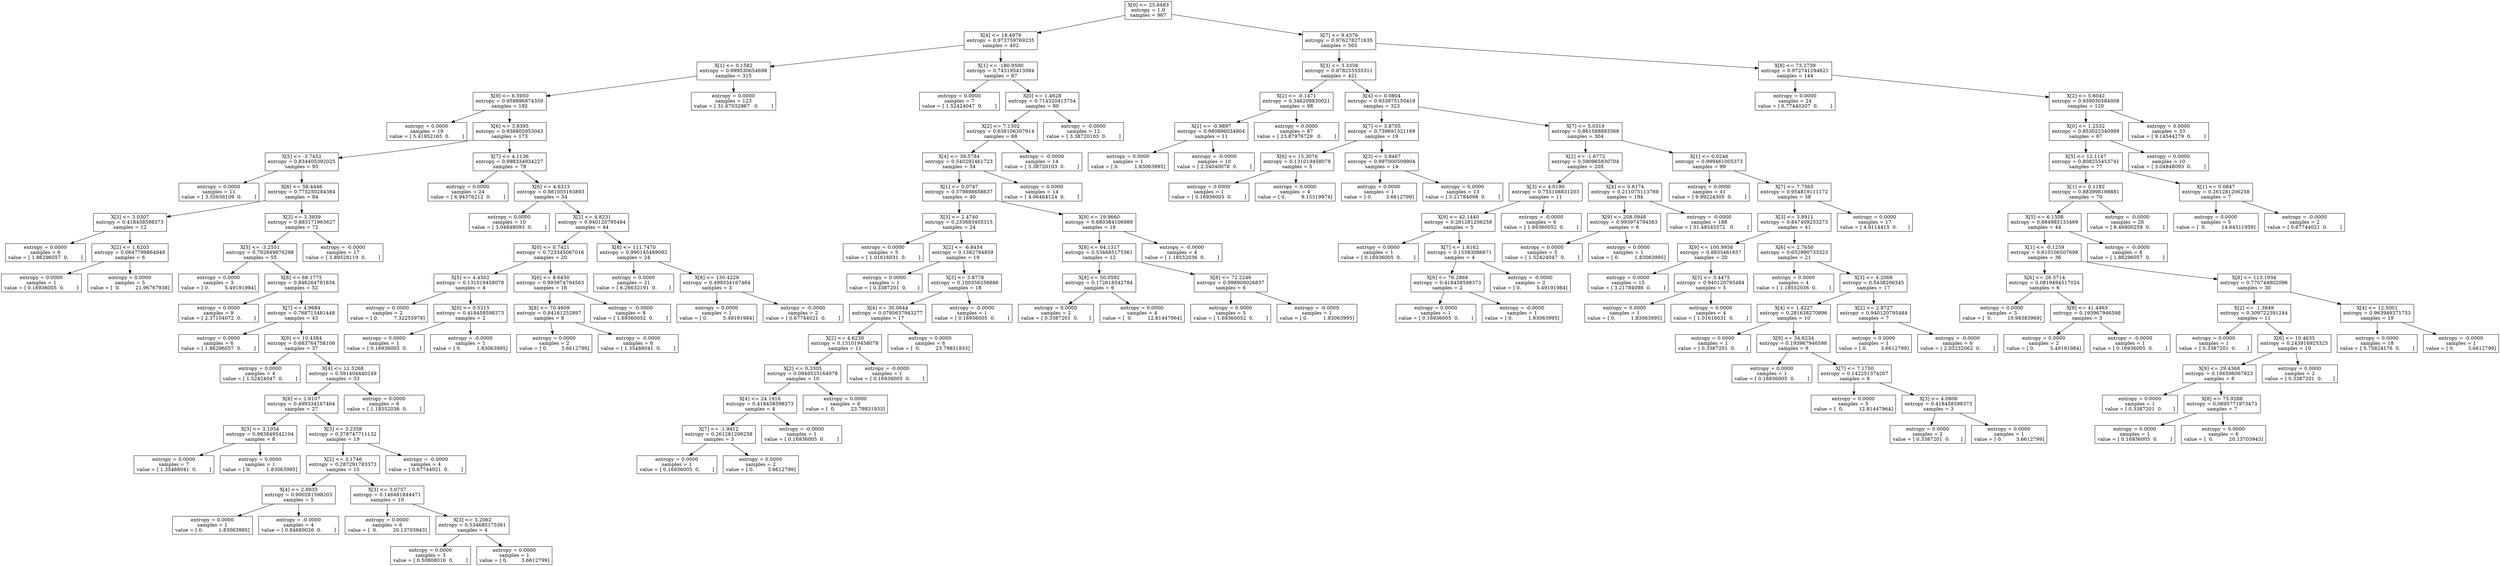digraph Tree {
0 [label="X[9] <= 25.6483\nentropy = 1.0\nsamples = 967", shape="box"] ;
1 [label="X[4] <= 18.4979\nentropy = 0.973759769235\nsamples = 402", shape="box"] ;
0 -> 1 ;
2 [label="X[1] <= 0.1582\nentropy = 0.999530654698\nsamples = 315", shape="box"] ;
1 -> 2 ;
3 [label="X[9] <= 6.5950\nentropy = 0.959896874359\nsamples = 192", shape="box"] ;
2 -> 3 ;
4 [label="entropy = 0.0000\nsamples = 19\nvalue = [ 5.41952165  0.        ]", shape="box"] ;
3 -> 4 ;
5 [label="X[6] <= 3.9395\nentropy = 0.936805953043\nsamples = 173", shape="box"] ;
3 -> 5 ;
6 [label="X[5] <= -3.7452\nentropy = 0.834405392025\nsamples = 95", shape="box"] ;
5 -> 6 ;
7 [label="entropy = 0.0000\nsamples = 11\nvalue = [ 3.55656109  0.        ]", shape="box"] ;
6 -> 7 ;
8 [label="X[8] <= 58.4446\nentropy = 0.775250284384\nsamples = 84", shape="box"] ;
6 -> 8 ;
9 [label="X[3] <= 3.0307\nentropy = 0.418458598373\nsamples = 12", shape="box"] ;
8 -> 9 ;
10 [label="entropy = 0.0000\nsamples = 6\nvalue = [ 1.86296057  0.        ]", shape="box"] ;
9 -> 10 ;
11 [label="X[2] <= 1.6203\nentropy = 0.0647799864948\nsamples = 6", shape="box"] ;
9 -> 11 ;
12 [label="entropy = 0.0000\nsamples = 1\nvalue = [ 0.16936005  0.        ]", shape="box"] ;
11 -> 12 ;
13 [label="entropy = 0.0000\nsamples = 5\nvalue = [  0.          21.96767938]", shape="box"] ;
11 -> 13 ;
14 [label="X[3] <= 3.3939\nentropy = 0.883171963627\nsamples = 72", shape="box"] ;
8 -> 14 ;
15 [label="X[5] <= -3.2551\nentropy = 0.792849876298\nsamples = 55", shape="box"] ;
14 -> 15 ;
16 [label="entropy = 0.0000\nsamples = 3\nvalue = [ 0.          5.49191984]", shape="box"] ;
15 -> 16 ;
17 [label="X[8] <= 68.1775\nentropy = 0.846264781834\nsamples = 52", shape="box"] ;
15 -> 17 ;
18 [label="entropy = 0.0000\nsamples = 9\nvalue = [ 2.37104072  0.        ]", shape="box"] ;
17 -> 18 ;
19 [label="X[7] <= 4.9684\nentropy = 0.768715481448\nsamples = 43", shape="box"] ;
17 -> 19 ;
20 [label="entropy = 0.0000\nsamples = 6\nvalue = [ 1.86296057  0.        ]", shape="box"] ;
19 -> 20 ;
21 [label="X[9] <= 10.4384\nentropy = 0.683764758106\nsamples = 37", shape="box"] ;
19 -> 21 ;
22 [label="entropy = 0.0000\nsamples = 4\nvalue = [ 1.52424047  0.        ]", shape="box"] ;
21 -> 22 ;
23 [label="X[4] <= 11.5268\nentropy = 0.591404440249\nsamples = 33", shape="box"] ;
21 -> 23 ;
24 [label="X[6] <= 1.6107\nentropy = 0.499334167464\nsamples = 27", shape="box"] ;
23 -> 24 ;
25 [label="X[3] <= 3.1054\nentropy = 0.983849542104\nsamples = 8", shape="box"] ;
24 -> 25 ;
26 [label="entropy = 0.0000\nsamples = 7\nvalue = [ 1.35488041  0.        ]", shape="box"] ;
25 -> 26 ;
27 [label="entropy = 0.0000\nsamples = 1\nvalue = [ 0.          1.83063995]", shape="box"] ;
25 -> 27 ;
28 [label="X[3] <= 3.2358\nentropy = 0.378747711132\nsamples = 19", shape="box"] ;
24 -> 28 ;
29 [label="X[2] <= 3.1746\nentropy = 0.287291783373\nsamples = 15", shape="box"] ;
28 -> 29 ;
30 [label="X[4] <= 2.8935\nentropy = 0.900281598203\nsamples = 5", shape="box"] ;
29 -> 30 ;
31 [label="entropy = 0.0000\nsamples = 1\nvalue = [ 0.          1.83063995]", shape="box"] ;
30 -> 31 ;
32 [label="entropy = -0.0000\nsamples = 4\nvalue = [ 0.84680026  0.        ]", shape="box"] ;
30 -> 32 ;
33 [label="X[3] <= 3.0757\nentropy = 0.146481844471\nsamples = 10", shape="box"] ;
29 -> 33 ;
34 [label="entropy = 0.0000\nsamples = 6\nvalue = [  0.          20.13703943]", shape="box"] ;
33 -> 34 ;
35 [label="X[3] <= 3.2062\nentropy = 0.534685175361\nsamples = 4", shape="box"] ;
33 -> 35 ;
36 [label="entropy = 0.0000\nsamples = 3\nvalue = [ 0.50808016  0.        ]", shape="box"] ;
35 -> 36 ;
37 [label="entropy = 0.0000\nsamples = 1\nvalue = [ 0.         3.6612799]", shape="box"] ;
35 -> 37 ;
38 [label="entropy = -0.0000\nsamples = 4\nvalue = [ 0.67744021  0.        ]", shape="box"] ;
28 -> 38 ;
39 [label="entropy = 0.0000\nsamples = 6\nvalue = [ 1.18552036  0.        ]", shape="box"] ;
23 -> 39 ;
40 [label="entropy = -0.0000\nsamples = 17\nvalue = [ 3.89528119  0.        ]", shape="box"] ;
14 -> 40 ;
41 [label="X[7] <= 4.1136\nentropy = 0.998334934227\nsamples = 78", shape="box"] ;
5 -> 41 ;
42 [label="entropy = 0.0000\nsamples = 24\nvalue = [ 6.94376212  0.        ]", shape="box"] ;
41 -> 42 ;
43 [label="X[6] <= 4.6313\nentropy = 0.981055193893\nsamples = 54", shape="box"] ;
41 -> 43 ;
44 [label="entropy = 0.0000\nsamples = 10\nvalue = [ 3.04848093  0.        ]", shape="box"] ;
43 -> 44 ;
45 [label="X[2] <= 4.8231\nentropy = 0.940120795484\nsamples = 44", shape="box"] ;
43 -> 45 ;
46 [label="X[0] <= 0.7421\nentropy = 0.723345067016\nsamples = 20", shape="box"] ;
45 -> 46 ;
47 [label="X[5] <= 4.4502\nentropy = 0.131019458078\nsamples = 4", shape="box"] ;
46 -> 47 ;
48 [label="entropy = 0.0000\nsamples = 2\nvalue = [ 0.          7.32255979]", shape="box"] ;
47 -> 48 ;
49 [label="X[0] <= 0.5215\nentropy = 0.418458598373\nsamples = 2", shape="box"] ;
47 -> 49 ;
50 [label="entropy = 0.0000\nsamples = 1\nvalue = [ 0.16936005  0.        ]", shape="box"] ;
49 -> 50 ;
51 [label="entropy = -0.0000\nsamples = 1\nvalue = [ 0.          1.83063995]", shape="box"] ;
49 -> 51 ;
52 [label="X[6] <= 8.6450\nentropy = 0.993974794563\nsamples = 16", shape="box"] ;
46 -> 52 ;
53 [label="X[8] <= 70.4609\nentropy = 0.84161252897\nsamples = 8", shape="box"] ;
52 -> 53 ;
54 [label="entropy = 0.0000\nsamples = 2\nvalue = [ 0.         3.6612799]", shape="box"] ;
53 -> 54 ;
55 [label="entropy = -0.0000\nsamples = 6\nvalue = [ 1.35488041  0.        ]", shape="box"] ;
53 -> 55 ;
56 [label="entropy = -0.0000\nsamples = 8\nvalue = [ 1.69360052  0.        ]", shape="box"] ;
52 -> 56 ;
57 [label="X[8] <= 111.7470\nentropy = 0.990145489092\nsamples = 24", shape="box"] ;
45 -> 57 ;
58 [label="entropy = 0.0000\nsamples = 21\nvalue = [ 6.26632191  0.        ]", shape="box"] ;
57 -> 58 ;
59 [label="X[8] <= 130.4229\nentropy = 0.499334167464\nsamples = 3", shape="box"] ;
57 -> 59 ;
60 [label="entropy = 0.0000\nsamples = 1\nvalue = [ 0.          5.49191984]", shape="box"] ;
59 -> 60 ;
61 [label="entropy = -0.0000\nsamples = 2\nvalue = [ 0.67744021  0.        ]", shape="box"] ;
59 -> 61 ;
62 [label="entropy = 0.0000\nsamples = 123\nvalue = [ 31.67032967   0.        ]", shape="box"] ;
2 -> 62 ;
63 [label="X[1] <= -180.9500\nentropy = 0.743195413084\nsamples = 87", shape="box"] ;
1 -> 63 ;
64 [label="entropy = 0.0000\nsamples = 7\nvalue = [ 1.52424047  0.        ]", shape="box"] ;
63 -> 64 ;
65 [label="X[0] <= 1.4628\nentropy = 0.714320413754\nsamples = 80", shape="box"] ;
63 -> 65 ;
66 [label="X[2] <= 7.1302\nentropy = 0.638106307914\nsamples = 68", shape="box"] ;
65 -> 66 ;
67 [label="X[4] <= 39.5784\nentropy = 0.540292461723\nsamples = 54", shape="box"] ;
66 -> 67 ;
68 [label="X[1] <= 0.0747\nentropy = 0.379898658637\nsamples = 40", shape="box"] ;
67 -> 68 ;
69 [label="X[3] <= 2.4740\nentropy = 0.233683405315\nsamples = 24", shape="box"] ;
68 -> 69 ;
70 [label="entropy = 0.0000\nsamples = 5\nvalue = [ 1.01616031  0.        ]", shape="box"] ;
69 -> 70 ;
71 [label="X[2] <= -6.8454\nentropy = 0.1382794859\nsamples = 19", shape="box"] ;
69 -> 71 ;
72 [label="entropy = 0.0000\nsamples = 1\nvalue = [ 0.3387201  0.       ]", shape="box"] ;
71 -> 72 ;
73 [label="X[3] <= 3.8778\nentropy = 0.100356256886\nsamples = 18", shape="box"] ;
71 -> 73 ;
74 [label="X[4] <= 30.0644\nentropy = 0.0795637943277\nsamples = 17", shape="box"] ;
73 -> 74 ;
75 [label="X[2] <= 4.6230\nentropy = 0.131019458078\nsamples = 11", shape="box"] ;
74 -> 75 ;
76 [label="X[2] <= 0.3305\nentropy = 0.0949525164078\nsamples = 10", shape="box"] ;
75 -> 76 ;
77 [label="X[4] <= 24.1916\nentropy = 0.418458598373\nsamples = 4", shape="box"] ;
76 -> 77 ;
78 [label="X[7] <= -1.9412\nentropy = 0.261281206258\nsamples = 3", shape="box"] ;
77 -> 78 ;
79 [label="entropy = 0.0000\nsamples = 1\nvalue = [ 0.16936005  0.        ]", shape="box"] ;
78 -> 79 ;
80 [label="entropy = 0.0000\nsamples = 2\nvalue = [ 0.         3.6612799]", shape="box"] ;
78 -> 80 ;
81 [label="entropy = -0.0000\nsamples = 1\nvalue = [ 0.16936005  0.        ]", shape="box"] ;
77 -> 81 ;
82 [label="entropy = 0.0000\nsamples = 6\nvalue = [  0.          23.79831933]", shape="box"] ;
76 -> 82 ;
83 [label="entropy = -0.0000\nsamples = 1\nvalue = [ 0.16936005  0.        ]", shape="box"] ;
75 -> 83 ;
84 [label="entropy = 0.0000\nsamples = 6\nvalue = [  0.          23.79831933]", shape="box"] ;
74 -> 84 ;
85 [label="entropy = -0.0000\nsamples = 1\nvalue = [ 0.16936005  0.        ]", shape="box"] ;
73 -> 85 ;
86 [label="X[9] <= 19.9660\nentropy = 0.680384106989\nsamples = 16", shape="box"] ;
68 -> 86 ;
87 [label="X[8] <= 64.1317\nentropy = 0.534685175361\nsamples = 12", shape="box"] ;
86 -> 87 ;
88 [label="X[8] <= 50.0592\nentropy = 0.172618542784\nsamples = 6", shape="box"] ;
87 -> 88 ;
89 [label="entropy = 0.0000\nsamples = 2\nvalue = [ 0.3387201  0.       ]", shape="box"] ;
88 -> 89 ;
90 [label="entropy = 0.0000\nsamples = 4\nvalue = [  0.          12.81447964]", shape="box"] ;
88 -> 90 ;
91 [label="X[8] <= 72.2246\nentropy = 0.998909026837\nsamples = 6", shape="box"] ;
87 -> 91 ;
92 [label="entropy = 0.0000\nsamples = 5\nvalue = [ 1.69360052  0.        ]", shape="box"] ;
91 -> 92 ;
93 [label="entropy = -0.0000\nsamples = 1\nvalue = [ 0.          1.83063995]", shape="box"] ;
91 -> 93 ;
94 [label="entropy = -0.0000\nsamples = 4\nvalue = [ 1.18552036  0.        ]", shape="box"] ;
86 -> 94 ;
95 [label="entropy = 0.0000\nsamples = 14\nvalue = [ 4.06464124  0.        ]", shape="box"] ;
67 -> 95 ;
96 [label="entropy = -0.0000\nsamples = 14\nvalue = [ 3.38720103  0.        ]", shape="box"] ;
66 -> 96 ;
97 [label="entropy = -0.0000\nsamples = 12\nvalue = [ 3.38720103  0.        ]", shape="box"] ;
65 -> 97 ;
98 [label="X[7] <= 9.4376\nentropy = 0.976278271635\nsamples = 565", shape="box"] ;
0 -> 98 ;
99 [label="X[3] <= 3.3358\nentropy = 0.878255555311\nsamples = 421", shape="box"] ;
98 -> 99 ;
100 [label="X[2] <= -0.1471\nentropy = 0.346209830021\nsamples = 98", shape="box"] ;
99 -> 100 ;
101 [label="X[1] <= -0.9897\nentropy = 0.980896034904\nsamples = 11", shape="box"] ;
100 -> 101 ;
102 [label="entropy = 0.0000\nsamples = 1\nvalue = [ 0.          1.83063995]", shape="box"] ;
101 -> 102 ;
103 [label="entropy = -0.0000\nsamples = 10\nvalue = [ 2.54040078  0.        ]", shape="box"] ;
101 -> 103 ;
104 [label="entropy = 0.0000\nsamples = 87\nvalue = [ 23.87976729   0.        ]", shape="box"] ;
100 -> 104 ;
105 [label="X[4] <= 0.0804\nentropy = 0.933975150419\nsamples = 323", shape="box"] ;
99 -> 105 ;
106 [label="X[7] <= 3.8705\nentropy = 0.739691321169\nsamples = 19", shape="box"] ;
105 -> 106 ;
107 [label="X[6] <= 15.3076\nentropy = 0.131019458078\nsamples = 5", shape="box"] ;
106 -> 107 ;
108 [label="entropy = 0.0000\nsamples = 1\nvalue = [ 0.16936005  0.        ]", shape="box"] ;
107 -> 108 ;
109 [label="entropy = 0.0000\nsamples = 4\nvalue = [ 0.          9.15319974]", shape="box"] ;
107 -> 109 ;
110 [label="X[3] <= 3.9467\nentropy = 0.997000509904\nsamples = 14", shape="box"] ;
106 -> 110 ;
111 [label="entropy = 0.0000\nsamples = 1\nvalue = [ 0.         3.6612799]", shape="box"] ;
110 -> 111 ;
112 [label="entropy = 0.0000\nsamples = 13\nvalue = [ 3.21784098  0.        ]", shape="box"] ;
110 -> 112 ;
113 [label="X[7] <= 5.0319\nentropy = 0.861588893368\nsamples = 304", shape="box"] ;
105 -> 113 ;
114 [label="X[2] <= -1.6772\nentropy = 0.590965830704\nsamples = 205", shape="box"] ;
113 -> 114 ;
115 [label="X[3] <= 4.0190\nentropy = 0.755108831203\nsamples = 11", shape="box"] ;
114 -> 115 ;
116 [label="X[9] <= 42.1440\nentropy = 0.261281206258\nsamples = 5", shape="box"] ;
115 -> 116 ;
117 [label="entropy = 0.0000\nsamples = 1\nvalue = [ 0.16936005  0.        ]", shape="box"] ;
116 -> 117 ;
118 [label="X[7] <= 1.6162\nentropy = 0.15583086671\nsamples = 4", shape="box"] ;
116 -> 118 ;
119 [label="X[9] <= 76.2868\nentropy = 0.418458598373\nsamples = 2", shape="box"] ;
118 -> 119 ;
120 [label="entropy = 0.0000\nsamples = 1\nvalue = [ 0.16936005  0.        ]", shape="box"] ;
119 -> 120 ;
121 [label="entropy = -0.0000\nsamples = 1\nvalue = [ 0.          1.83063995]", shape="box"] ;
119 -> 121 ;
122 [label="entropy = -0.0000\nsamples = 2\nvalue = [ 0.          5.49191984]", shape="box"] ;
118 -> 122 ;
123 [label="entropy = -0.0000\nsamples = 6\nvalue = [ 1.69360052  0.        ]", shape="box"] ;
115 -> 123 ;
124 [label="X[4] <= 0.6174\nentropy = 0.211075113769\nsamples = 194", shape="box"] ;
114 -> 124 ;
125 [label="X[9] <= 208.0948\nentropy = 0.993974794563\nsamples = 6", shape="box"] ;
124 -> 125 ;
126 [label="entropy = 0.0000\nsamples = 5\nvalue = [ 1.52424047  0.        ]", shape="box"] ;
125 -> 126 ;
127 [label="entropy = 0.0000\nsamples = 1\nvalue = [ 0.          1.83063995]", shape="box"] ;
125 -> 127 ;
128 [label="entropy = -0.0000\nsamples = 188\nvalue = [ 51.48545572   0.        ]", shape="box"] ;
124 -> 128 ;
129 [label="X[1] <= 0.0246\nentropy = 0.999461005373\nsamples = 99", shape="box"] ;
113 -> 129 ;
130 [label="entropy = 0.0000\nsamples = 41\nvalue = [ 9.99224305  0.        ]", shape="box"] ;
129 -> 130 ;
131 [label="X[7] <= 7.7565\nentropy = 0.954819111172\nsamples = 58", shape="box"] ;
129 -> 131 ;
132 [label="X[3] <= 3.8911\nentropy = 0.847409253273\nsamples = 41", shape="box"] ;
131 -> 132 ;
133 [label="X[9] <= 100.9956\nentropy = 0.8835461657\nsamples = 20", shape="box"] ;
132 -> 133 ;
134 [label="entropy = 0.0000\nsamples = 15\nvalue = [ 3.21784098  0.        ]", shape="box"] ;
133 -> 134 ;
135 [label="X[3] <= 3.4475\nentropy = 0.940120795484\nsamples = 5", shape="box"] ;
133 -> 135 ;
136 [label="entropy = 0.0000\nsamples = 1\nvalue = [ 0.          1.83063995]", shape="box"] ;
135 -> 136 ;
137 [label="entropy = 0.0000\nsamples = 4\nvalue = [ 1.01616031  0.        ]", shape="box"] ;
135 -> 137 ;
138 [label="X[6] <= 2.7650\nentropy = 0.652990733323\nsamples = 21", shape="box"] ;
132 -> 138 ;
139 [label="entropy = 0.0000\nsamples = 4\nvalue = [ 1.18552036  0.        ]", shape="box"] ;
138 -> 139 ;
140 [label="X[3] <= 4.2069\nentropy = 0.5438206345\nsamples = 17", shape="box"] ;
138 -> 140 ;
141 [label="X[4] <= 1.4227\nentropy = 0.281638270896\nsamples = 10", shape="box"] ;
140 -> 141 ;
142 [label="entropy = 0.0000\nsamples = 1\nvalue = [ 0.3387201  0.       ]", shape="box"] ;
141 -> 142 ;
143 [label="X[9] <= 34.6234\nentropy = 0.193967946598\nsamples = 9", shape="box"] ;
141 -> 143 ;
144 [label="entropy = 0.0000\nsamples = 1\nvalue = [ 0.16936005  0.        ]", shape="box"] ;
143 -> 144 ;
145 [label="X[7] <= 7.1750\nentropy = 0.142251374207\nsamples = 8", shape="box"] ;
143 -> 145 ;
146 [label="entropy = 0.0000\nsamples = 5\nvalue = [  0.          12.81447964]", shape="box"] ;
145 -> 146 ;
147 [label="X[3] <= 4.0806\nentropy = 0.418458598373\nsamples = 3", shape="box"] ;
145 -> 147 ;
148 [label="entropy = 0.0000\nsamples = 2\nvalue = [ 0.3387201  0.       ]", shape="box"] ;
147 -> 148 ;
149 [label="entropy = 0.0000\nsamples = 1\nvalue = [ 0.         3.6612799]", shape="box"] ;
147 -> 149 ;
150 [label="X[2] <= 2.8727\nentropy = 0.940120795484\nsamples = 7", shape="box"] ;
140 -> 150 ;
151 [label="entropy = 0.0000\nsamples = 1\nvalue = [ 0.         3.6612799]", shape="box"] ;
150 -> 151 ;
152 [label="entropy = -0.0000\nsamples = 6\nvalue = [ 2.03232062  0.        ]", shape="box"] ;
150 -> 152 ;
153 [label="entropy = 0.0000\nsamples = 17\nvalue = [ 4.9114415  0.       ]", shape="box"] ;
131 -> 153 ;
154 [label="X[8] <= 73.2739\nentropy = 0.972741294621\nsamples = 144", shape="box"] ;
98 -> 154 ;
155 [label="entropy = 0.0000\nsamples = 24\nvalue = [ 6.77440207  0.        ]", shape="box"] ;
154 -> 155 ;
156 [label="X[2] <= 5.6042\nentropy = 0.939030584008\nsamples = 120", shape="box"] ;
154 -> 156 ;
157 [label="X[0] <= 1.2532\nentropy = 0.853022540988\nsamples = 87", shape="box"] ;
156 -> 157 ;
158 [label="X[5] <= 12.1147\nentropy = 0.808255453741\nsamples = 77", shape="box"] ;
157 -> 158 ;
159 [label="X[1] <= 0.1182\nentropy = 0.883998198881\nsamples = 70", shape="box"] ;
158 -> 159 ;
160 [label="X[5] <= 6.1508\nentropy = 0.684985133469\nsamples = 44", shape="box"] ;
159 -> 160 ;
161 [label="X[1] <= -0.1259\nentropy = 0.610106507698\nsamples = 36", shape="box"] ;
160 -> 161 ;
162 [label="X[6] <= 26.5714\nentropy = 0.0819494517024\nsamples = 6", shape="box"] ;
161 -> 162 ;
163 [label="entropy = 0.0000\nsamples = 3\nvalue = [  0.          10.98383969]", shape="box"] ;
162 -> 163 ;
164 [label="X[9] <= 41.4463\nentropy = 0.193967946598\nsamples = 3", shape="box"] ;
162 -> 164 ;
165 [label="entropy = 0.0000\nsamples = 2\nvalue = [ 0.          5.49191984]", shape="box"] ;
164 -> 165 ;
166 [label="entropy = -0.0000\nsamples = 1\nvalue = [ 0.16936005  0.        ]", shape="box"] ;
164 -> 166 ;
167 [label="X[8] <= 113.1934\nentropy = 0.770744802096\nsamples = 30", shape="box"] ;
161 -> 167 ;
168 [label="X[2] <= -1.3949\nentropy = 0.309722391244\nsamples = 11", shape="box"] ;
167 -> 168 ;
169 [label="entropy = 0.0000\nsamples = 1\nvalue = [ 0.3387201  0.       ]", shape="box"] ;
168 -> 169 ;
170 [label="X[6] <= 10.4635\nentropy = 0.243916925325\nsamples = 10", shape="box"] ;
168 -> 170 ;
171 [label="X[9] <= 29.4368\nentropy = 0.166596067823\nsamples = 8", shape="box"] ;
170 -> 171 ;
172 [label="entropy = 0.0000\nsamples = 1\nvalue = [ 0.3387201  0.       ]", shape="box"] ;
171 -> 172 ;
173 [label="X[8] <= 75.9288\nentropy = 0.0695771973473\nsamples = 7", shape="box"] ;
171 -> 173 ;
174 [label="entropy = 0.0000\nsamples = 1\nvalue = [ 0.16936005  0.        ]", shape="box"] ;
173 -> 174 ;
175 [label="entropy = 0.0000\nsamples = 6\nvalue = [  0.          20.13703943]", shape="box"] ;
173 -> 175 ;
176 [label="entropy = 0.0000\nsamples = 2\nvalue = [ 0.3387201  0.       ]", shape="box"] ;
170 -> 176 ;
177 [label="X[4] <= 12.5001\nentropy = 0.963949371753\nsamples = 19", shape="box"] ;
167 -> 177 ;
178 [label="entropy = 0.0000\nsamples = 18\nvalue = [ 5.75824176  0.        ]", shape="box"] ;
177 -> 178 ;
179 [label="entropy = -0.0000\nsamples = 1\nvalue = [ 0.         3.6612799]", shape="box"] ;
177 -> 179 ;
180 [label="entropy = -0.0000\nsamples = 8\nvalue = [ 1.86296057  0.        ]", shape="box"] ;
160 -> 180 ;
181 [label="entropy = -0.0000\nsamples = 26\nvalue = [ 8.46800259  0.        ]", shape="box"] ;
159 -> 181 ;
182 [label="X[1] <= 0.0847\nentropy = 0.261281206258\nsamples = 7", shape="box"] ;
158 -> 182 ;
183 [label="entropy = 0.0000\nsamples = 5\nvalue = [  0.          14.64511959]", shape="box"] ;
182 -> 183 ;
184 [label="entropy = -0.0000\nsamples = 2\nvalue = [ 0.67744021  0.        ]", shape="box"] ;
182 -> 184 ;
185 [label="entropy = 0.0000\nsamples = 10\nvalue = [ 3.04848093  0.        ]", shape="box"] ;
157 -> 185 ;
186 [label="entropy = 0.0000\nsamples = 33\nvalue = [ 9.14544279  0.        ]", shape="box"] ;
156 -> 186 ;
}